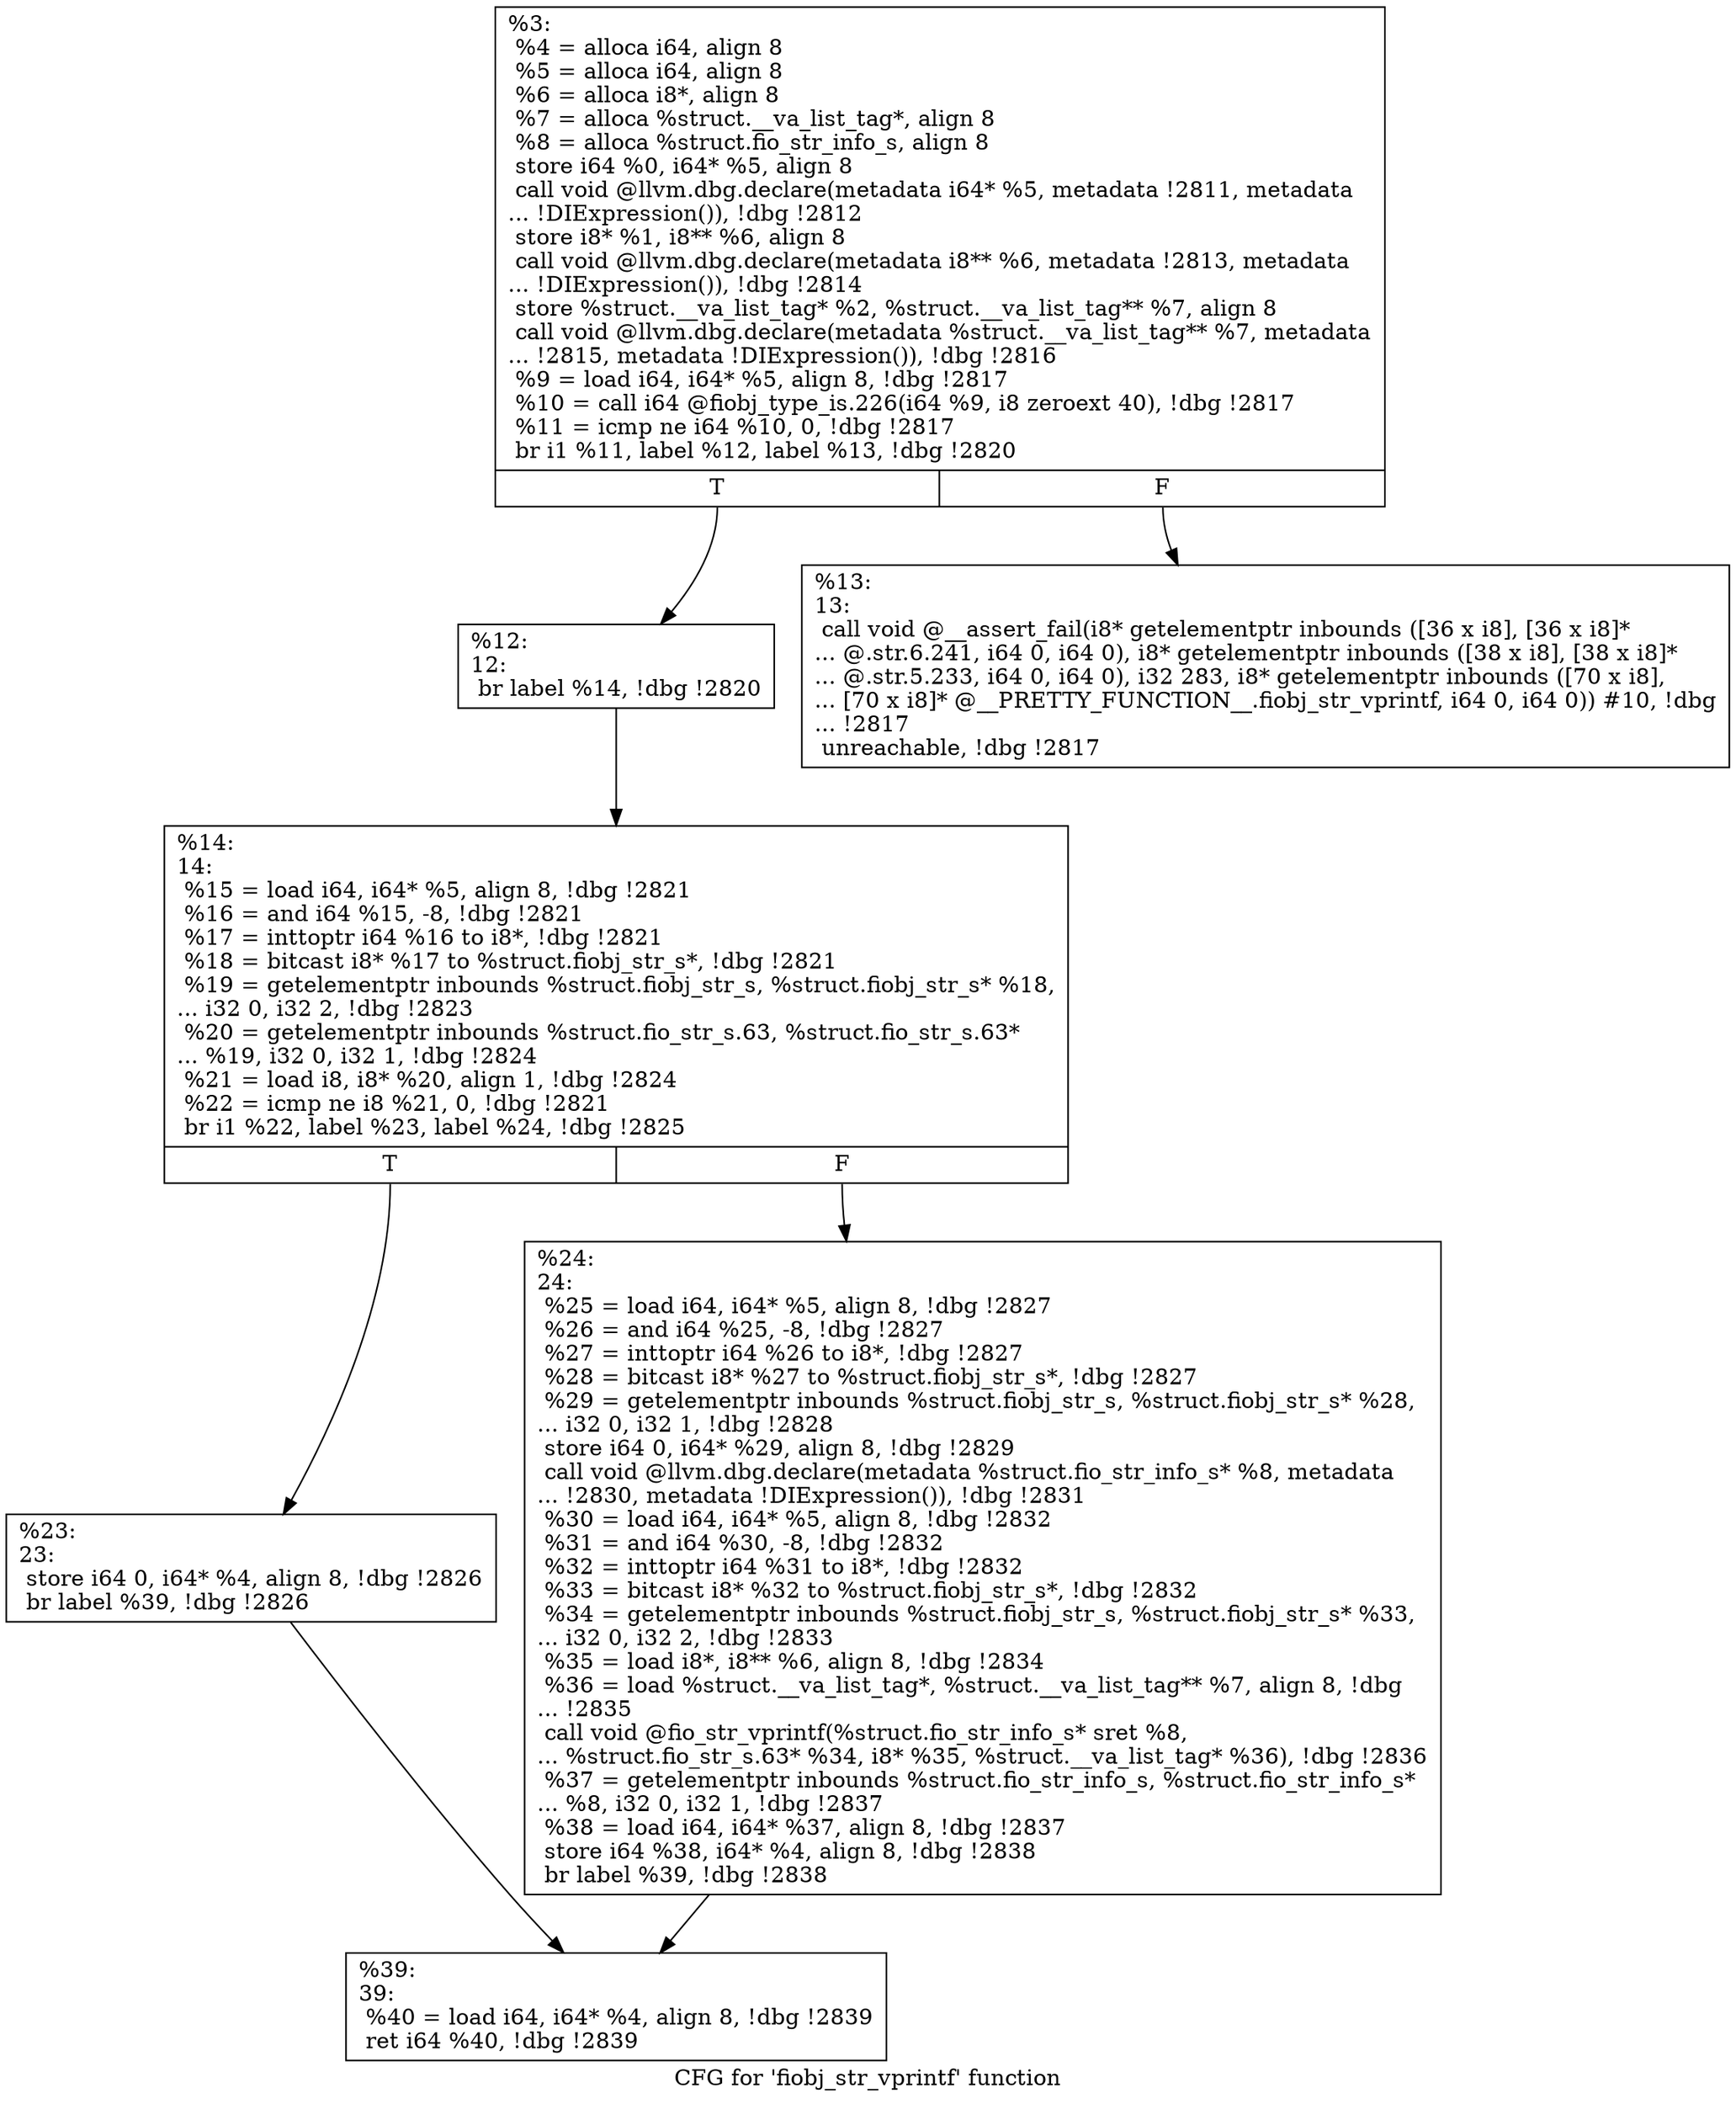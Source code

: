 digraph "CFG for 'fiobj_str_vprintf' function" {
	label="CFG for 'fiobj_str_vprintf' function";

	Node0x55685208b9e0 [shape=record,label="{%3:\l  %4 = alloca i64, align 8\l  %5 = alloca i64, align 8\l  %6 = alloca i8*, align 8\l  %7 = alloca %struct.__va_list_tag*, align 8\l  %8 = alloca %struct.fio_str_info_s, align 8\l  store i64 %0, i64* %5, align 8\l  call void @llvm.dbg.declare(metadata i64* %5, metadata !2811, metadata\l... !DIExpression()), !dbg !2812\l  store i8* %1, i8** %6, align 8\l  call void @llvm.dbg.declare(metadata i8** %6, metadata !2813, metadata\l... !DIExpression()), !dbg !2814\l  store %struct.__va_list_tag* %2, %struct.__va_list_tag** %7, align 8\l  call void @llvm.dbg.declare(metadata %struct.__va_list_tag** %7, metadata\l... !2815, metadata !DIExpression()), !dbg !2816\l  %9 = load i64, i64* %5, align 8, !dbg !2817\l  %10 = call i64 @fiobj_type_is.226(i64 %9, i8 zeroext 40), !dbg !2817\l  %11 = icmp ne i64 %10, 0, !dbg !2817\l  br i1 %11, label %12, label %13, !dbg !2820\l|{<s0>T|<s1>F}}"];
	Node0x55685208b9e0:s0 -> Node0x55685208e6e0;
	Node0x55685208b9e0:s1 -> Node0x55685208e730;
	Node0x55685208e6e0 [shape=record,label="{%12:\l12:                                               \l  br label %14, !dbg !2820\l}"];
	Node0x55685208e6e0 -> Node0x55685208e780;
	Node0x55685208e730 [shape=record,label="{%13:\l13:                                               \l  call void @__assert_fail(i8* getelementptr inbounds ([36 x i8], [36 x i8]*\l... @.str.6.241, i64 0, i64 0), i8* getelementptr inbounds ([38 x i8], [38 x i8]*\l... @.str.5.233, i64 0, i64 0), i32 283, i8* getelementptr inbounds ([70 x i8],\l... [70 x i8]* @__PRETTY_FUNCTION__.fiobj_str_vprintf, i64 0, i64 0)) #10, !dbg\l... !2817\l  unreachable, !dbg !2817\l}"];
	Node0x55685208e780 [shape=record,label="{%14:\l14:                                               \l  %15 = load i64, i64* %5, align 8, !dbg !2821\l  %16 = and i64 %15, -8, !dbg !2821\l  %17 = inttoptr i64 %16 to i8*, !dbg !2821\l  %18 = bitcast i8* %17 to %struct.fiobj_str_s*, !dbg !2821\l  %19 = getelementptr inbounds %struct.fiobj_str_s, %struct.fiobj_str_s* %18,\l... i32 0, i32 2, !dbg !2823\l  %20 = getelementptr inbounds %struct.fio_str_s.63, %struct.fio_str_s.63*\l... %19, i32 0, i32 1, !dbg !2824\l  %21 = load i8, i8* %20, align 1, !dbg !2824\l  %22 = icmp ne i8 %21, 0, !dbg !2821\l  br i1 %22, label %23, label %24, !dbg !2825\l|{<s0>T|<s1>F}}"];
	Node0x55685208e780:s0 -> Node0x55685208e7d0;
	Node0x55685208e780:s1 -> Node0x55685208e820;
	Node0x55685208e7d0 [shape=record,label="{%23:\l23:                                               \l  store i64 0, i64* %4, align 8, !dbg !2826\l  br label %39, !dbg !2826\l}"];
	Node0x55685208e7d0 -> Node0x55685208e870;
	Node0x55685208e820 [shape=record,label="{%24:\l24:                                               \l  %25 = load i64, i64* %5, align 8, !dbg !2827\l  %26 = and i64 %25, -8, !dbg !2827\l  %27 = inttoptr i64 %26 to i8*, !dbg !2827\l  %28 = bitcast i8* %27 to %struct.fiobj_str_s*, !dbg !2827\l  %29 = getelementptr inbounds %struct.fiobj_str_s, %struct.fiobj_str_s* %28,\l... i32 0, i32 1, !dbg !2828\l  store i64 0, i64* %29, align 8, !dbg !2829\l  call void @llvm.dbg.declare(metadata %struct.fio_str_info_s* %8, metadata\l... !2830, metadata !DIExpression()), !dbg !2831\l  %30 = load i64, i64* %5, align 8, !dbg !2832\l  %31 = and i64 %30, -8, !dbg !2832\l  %32 = inttoptr i64 %31 to i8*, !dbg !2832\l  %33 = bitcast i8* %32 to %struct.fiobj_str_s*, !dbg !2832\l  %34 = getelementptr inbounds %struct.fiobj_str_s, %struct.fiobj_str_s* %33,\l... i32 0, i32 2, !dbg !2833\l  %35 = load i8*, i8** %6, align 8, !dbg !2834\l  %36 = load %struct.__va_list_tag*, %struct.__va_list_tag** %7, align 8, !dbg\l... !2835\l  call void @fio_str_vprintf(%struct.fio_str_info_s* sret %8,\l... %struct.fio_str_s.63* %34, i8* %35, %struct.__va_list_tag* %36), !dbg !2836\l  %37 = getelementptr inbounds %struct.fio_str_info_s, %struct.fio_str_info_s*\l... %8, i32 0, i32 1, !dbg !2837\l  %38 = load i64, i64* %37, align 8, !dbg !2837\l  store i64 %38, i64* %4, align 8, !dbg !2838\l  br label %39, !dbg !2838\l}"];
	Node0x55685208e820 -> Node0x55685208e870;
	Node0x55685208e870 [shape=record,label="{%39:\l39:                                               \l  %40 = load i64, i64* %4, align 8, !dbg !2839\l  ret i64 %40, !dbg !2839\l}"];
}
